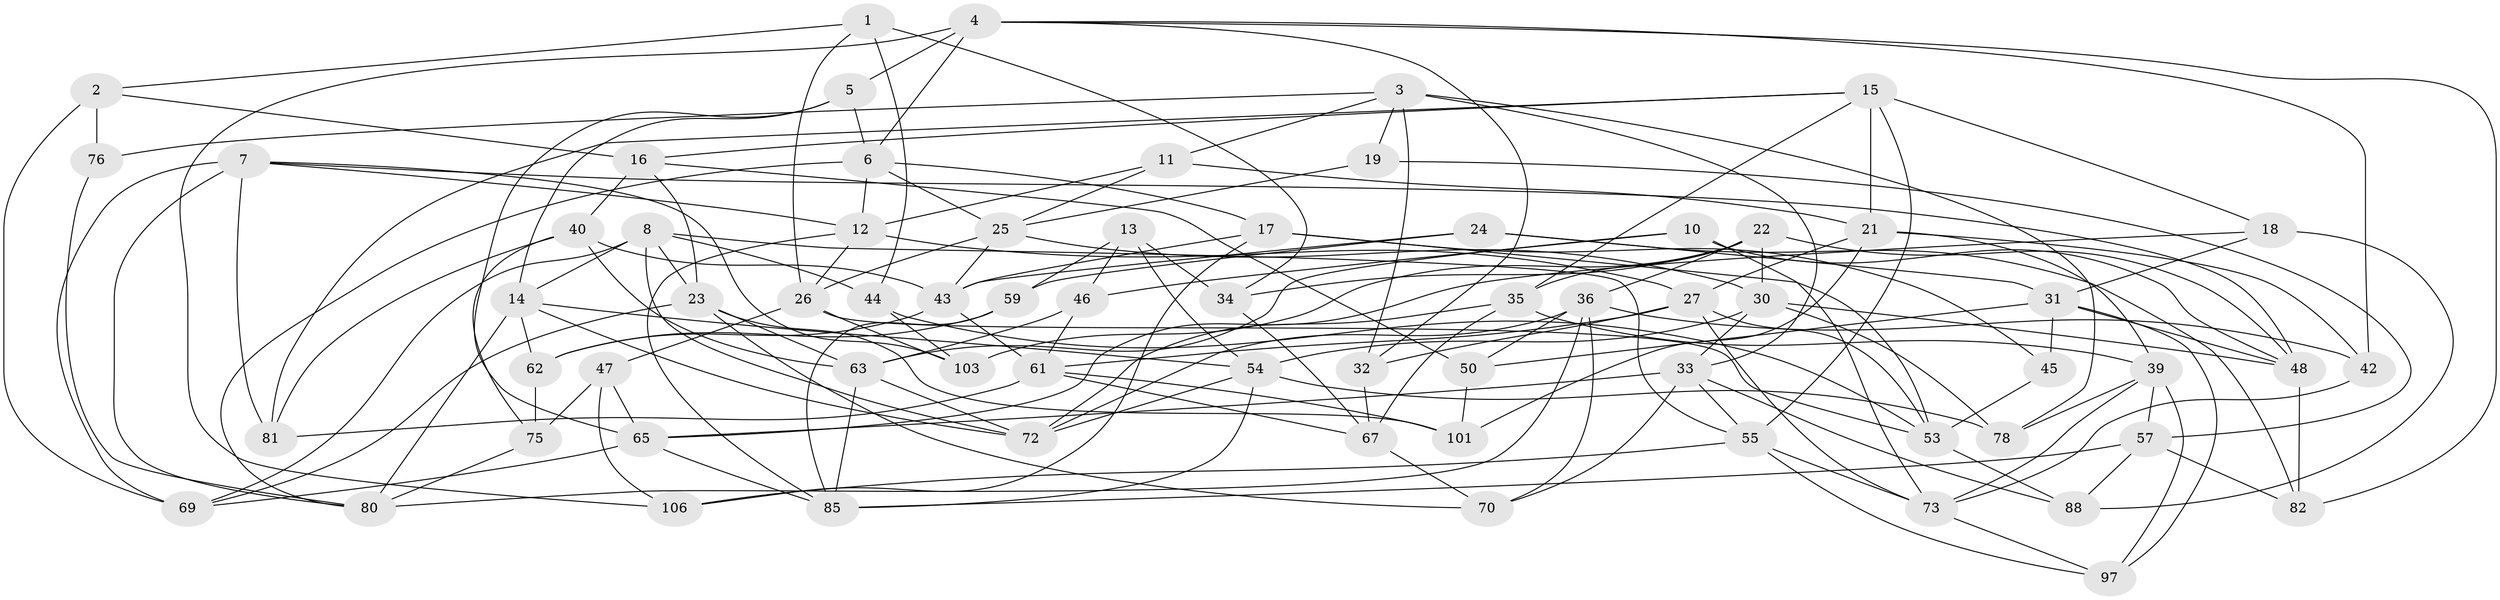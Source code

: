// Generated by graph-tools (version 1.1) at 2025/52/02/27/25 19:52:32]
// undirected, 68 vertices, 169 edges
graph export_dot {
graph [start="1"]
  node [color=gray90,style=filled];
  1;
  2 [super="+29"];
  3 [super="+20"];
  4 [super="+90"];
  5;
  6 [super="+64"];
  7 [super="+9"];
  8 [super="+94"];
  10;
  11;
  12 [super="+58"];
  13;
  14 [super="+89"];
  15 [super="+74"];
  16 [super="+71"];
  17 [super="+86"];
  18;
  19;
  21 [super="+95"];
  22 [super="+28"];
  23 [super="+37"];
  24;
  25 [super="+49"];
  26 [super="+51"];
  27 [super="+100"];
  30 [super="+56"];
  31 [super="+102"];
  32;
  33 [super="+52"];
  34;
  35 [super="+38"];
  36 [super="+77"];
  39 [super="+91"];
  40 [super="+41"];
  42;
  43 [super="+93"];
  44;
  45;
  46;
  47;
  48 [super="+84"];
  50;
  53 [super="+98"];
  54 [super="+60"];
  55 [super="+66"];
  57 [super="+79"];
  59;
  61 [super="+87"];
  62;
  63 [super="+68"];
  65 [super="+104"];
  67 [super="+83"];
  69 [super="+92"];
  70;
  72 [super="+96"];
  73 [super="+107"];
  75;
  76;
  78;
  80 [super="+99"];
  81;
  82;
  85 [super="+105"];
  88;
  97;
  101;
  103;
  106;
  1 -- 26;
  1 -- 34;
  1 -- 2;
  1 -- 44;
  2 -- 76 [weight=2];
  2 -- 16;
  2 -- 69 [weight=2];
  3 -- 19;
  3 -- 76;
  3 -- 32;
  3 -- 11;
  3 -- 78;
  3 -- 33;
  4 -- 32;
  4 -- 42;
  4 -- 82;
  4 -- 106;
  4 -- 5;
  4 -- 6;
  5 -- 65;
  5 -- 6;
  5 -- 14;
  6 -- 12;
  6 -- 25;
  6 -- 80;
  6 -- 17;
  7 -- 48;
  7 -- 80;
  7 -- 103;
  7 -- 81;
  7 -- 12;
  7 -- 69;
  8 -- 72;
  8 -- 69;
  8 -- 55;
  8 -- 44;
  8 -- 14;
  8 -- 23;
  10 -- 46;
  10 -- 73;
  10 -- 63;
  10 -- 48;
  11 -- 25;
  11 -- 12;
  11 -- 21;
  12 -- 27;
  12 -- 85;
  12 -- 26;
  13 -- 34;
  13 -- 59;
  13 -- 46;
  13 -- 54;
  14 -- 62;
  14 -- 80;
  14 -- 54;
  14 -- 72;
  15 -- 35;
  15 -- 18;
  15 -- 81;
  15 -- 21;
  15 -- 55;
  15 -- 16;
  16 -- 50;
  16 -- 40 [weight=2];
  16 -- 23;
  17 -- 53;
  17 -- 45 [weight=2];
  17 -- 106;
  17 -- 43;
  18 -- 65;
  18 -- 31;
  18 -- 88;
  19 -- 25;
  19 -- 57 [weight=2];
  21 -- 101;
  21 -- 42;
  21 -- 27;
  21 -- 39;
  22 -- 30;
  22 -- 103;
  22 -- 48;
  22 -- 34;
  22 -- 35;
  22 -- 36;
  23 -- 101;
  23 -- 69;
  23 -- 63;
  23 -- 70;
  24 -- 82;
  24 -- 43;
  24 -- 59;
  24 -- 31;
  25 -- 26;
  25 -- 43;
  25 -- 30;
  26 -- 53;
  26 -- 103;
  26 -- 47;
  27 -- 32;
  27 -- 61;
  27 -- 53;
  27 -- 73;
  30 -- 54;
  30 -- 78;
  30 -- 48;
  30 -- 33;
  31 -- 45;
  31 -- 50;
  31 -- 97;
  31 -- 48;
  32 -- 67;
  33 -- 70;
  33 -- 65;
  33 -- 55;
  33 -- 88;
  34 -- 67;
  35 -- 67 [weight=2];
  35 -- 39;
  35 -- 72;
  36 -- 80;
  36 -- 50;
  36 -- 72;
  36 -- 42;
  36 -- 70;
  39 -- 97;
  39 -- 57;
  39 -- 73;
  39 -- 78;
  40 -- 81;
  40 -- 43;
  40 -- 75;
  40 -- 63;
  42 -- 73;
  43 -- 62;
  43 -- 61;
  44 -- 103;
  44 -- 53;
  45 -- 53;
  46 -- 63;
  46 -- 61;
  47 -- 106;
  47 -- 75;
  47 -- 65;
  48 -- 82;
  50 -- 101;
  53 -- 88;
  54 -- 72;
  54 -- 78;
  54 -- 85;
  55 -- 97;
  55 -- 73;
  55 -- 106;
  57 -- 88;
  57 -- 85;
  57 -- 82;
  59 -- 85;
  59 -- 62;
  61 -- 101;
  61 -- 81;
  61 -- 67;
  62 -- 75;
  63 -- 72;
  63 -- 85;
  65 -- 69;
  65 -- 85;
  67 -- 70;
  73 -- 97;
  75 -- 80;
  76 -- 80;
}
